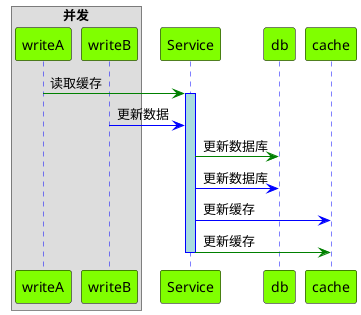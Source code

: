 @startuml
!pragma teoz true

skinparam sequence {
	LifeLineBorderColor blue
	LifeLineBackgroundColor #A9DCDF

	ParticipantBorderColor #000
	ParticipantBackgroundColor #80ff00
}

box 并发
participant writeA
participant writeB
end box

writeA -[#green]> Service ++ : 读取缓存
writeB -[#blue]> Service : 更新数据

Service -[#green]> db : 更新数据库
Service -[#blue]> db : 更新数据库
Service -[#blue]> cache : 更新缓存
Service -[#green]> cache : 更新缓存


deactivate Service

@enduml
